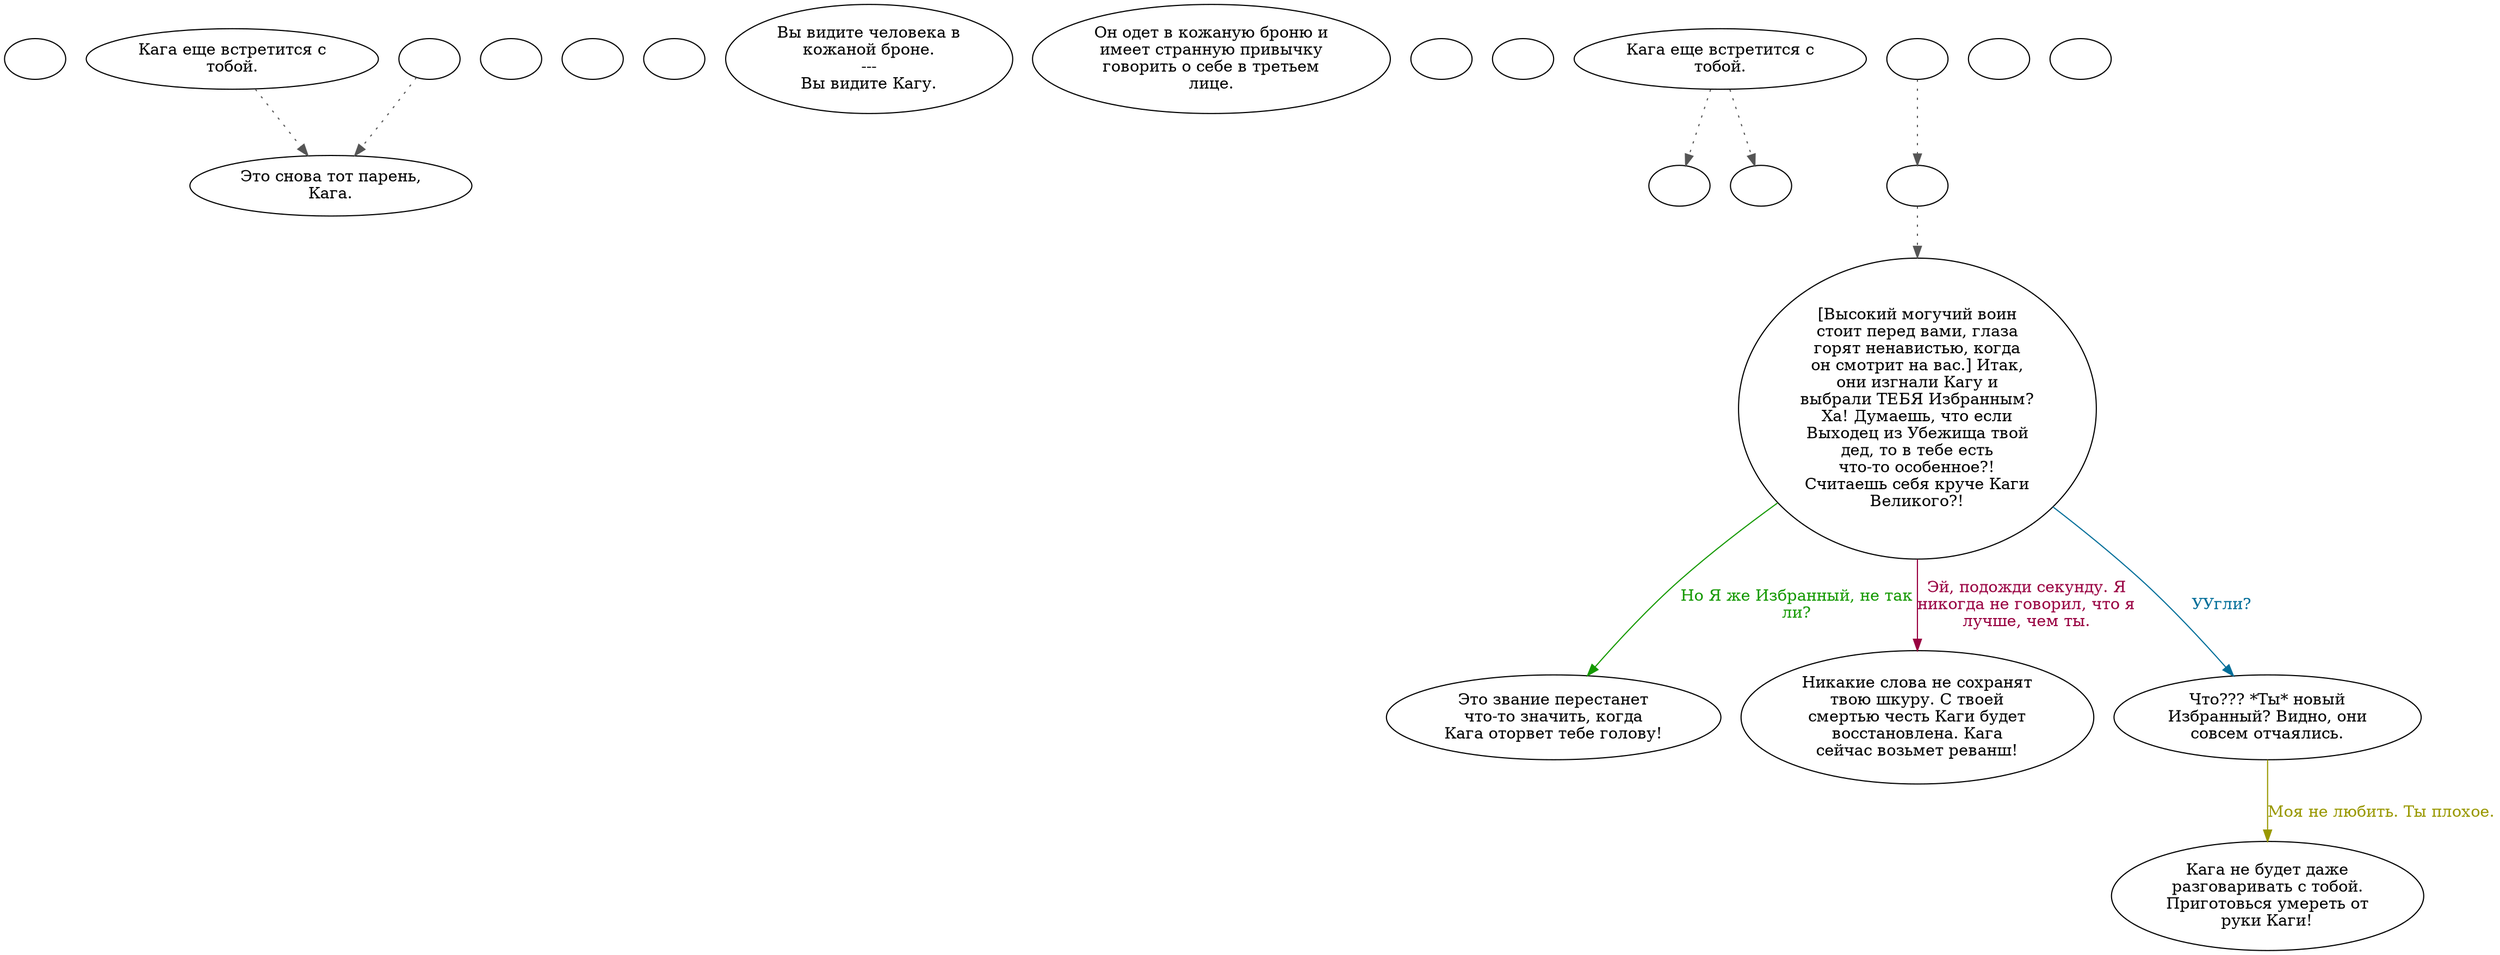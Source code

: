 digraph eckaga2 {
  "start" [style=filled       fillcolor="#FFFFFF"       color="#000000"]
  "start" [label=""]
  "critter_p_proc" [style=filled       fillcolor="#FFFFFF"       color="#000000"]
  "critter_p_proc" -> "do_setup" [style=dotted color="#555555"]
  "critter_p_proc" [label="Кага еще встретится с\nтобой."]
  "pickup_p_proc" [style=filled       fillcolor="#FFFFFF"       color="#000000"]
  "pickup_p_proc" [label=""]
  "talk_p_proc" [style=filled       fillcolor="#FFFFFF"       color="#000000"]
  "talk_p_proc" [label=""]
  "destroy_p_proc" [style=filled       fillcolor="#FFFFFF"       color="#000000"]
  "destroy_p_proc" [label=""]
  "look_at_p_proc" [style=filled       fillcolor="#FFFFFF"       color="#000000"]
  "look_at_p_proc" [label="Вы видите человека в\nкожаной броне.\n---\nВы видите Кагу."]
  "description_p_proc" [style=filled       fillcolor="#FFFFFF"       color="#000000"]
  "description_p_proc" [label="Он одет в кожаную броню и\nимеет странную привычку\nговорить о себе в третьем\nлице."]
  "use_skill_on_p_proc" [style=filled       fillcolor="#FFFFFF"       color="#000000"]
  "use_skill_on_p_proc" [label=""]
  "damage_p_proc" [style=filled       fillcolor="#FFFFFF"       color="#000000"]
  "damage_p_proc" [label=""]
  "do_setup" [style=filled       fillcolor="#FFFFFF"       color="#000000"]
  "do_setup" [label="Это снова тот парень,\nКага."]
  "map_enter_p_proc" [style=filled       fillcolor="#FFFFFF"       color="#000000"]
  "map_enter_p_proc" -> "do_setup" [style=dotted color="#555555"]
  "map_enter_p_proc" [label=""]
  "combat_p_proc" [style=filled       fillcolor="#FFFFFF"       color="#000000"]
  "combat_p_proc" -> "NodeFleeing" [style=dotted color="#555555"]
  "combat_p_proc" -> "NodeFighting" [style=dotted color="#555555"]
  "combat_p_proc" [label="Кага еще встретится с\nтобой."]
  "timed_event_p_proc" [style=filled       fillcolor="#FFFFFF"       color="#000000"]
  "timed_event_p_proc" -> "doSequence" [style=dotted color="#555555"]
  "timed_event_p_proc" [label=""]
  "Node998" [style=filled       fillcolor="#FFFFFF"       color="#000000"]
  "Node998" [label=""]
  "NodeFleeing" [style=filled       fillcolor="#FFFFFF"       color="#000000"]
  "NodeFleeing" [label=""]
  "NodeFighting" [style=filled       fillcolor="#FFFFFF"       color="#000000"]
  "NodeFighting" [label=""]
  "doSequence" [style=filled       fillcolor="#FFFFFF"       color="#000000"]
  "doSequence" -> "Node001" [style=dotted color="#555555"]
  "doSequence" [label=""]
  "Node001" [style=filled       fillcolor="#FFFFFF"       color="#000000"]
  "Node001" [label="[Высокий могучий воин\nстоит перед вами, глаза\nгорят ненавистью, когда\nон смотрит на вас.] Итак,\nони изгнали Кагу и\nвыбрали ТЕБЯ Избранным?\nХа! Думаешь, что если\nВыходец из Убежища твой\nдед, то в тебе есть\nчто-то особенное?!\nСчитаешь себя круче Каги\nВеликого?!"]
  "Node001" -> "Node002" [label="Но Я же Избранный, не так\nли?" color="#149900" fontcolor="#149900"]
  "Node001" -> "Node003" [label="Эй, подожди секунду. Я\nникогда не говорил, что я\nлучше, чем ты." color="#990041" fontcolor="#990041"]
  "Node001" -> "Node004" [label="УУгли?" color="#006E99" fontcolor="#006E99"]
  "Node002" [style=filled       fillcolor="#FFFFFF"       color="#000000"]
  "Node002" [label="Это звание перестанет\nчто-то значить, когда\nКага оторвет тебе голову!"]
  "Node003" [style=filled       fillcolor="#FFFFFF"       color="#000000"]
  "Node003" [label="Никакие слова не сохранят\nтвою шкуру. С твоей\nсмертью честь Каги будет\nвосстановлена. Кага\nсейчас возьмет реванш!"]
  "Node004" [style=filled       fillcolor="#FFFFFF"       color="#000000"]
  "Node004" [label="Что??? *Ты* новый\nИзбранный? Видно, они\nсовсем отчаялись."]
  "Node004" -> "Node005" [label="Моя не любить. Ты плохое." color="#999800" fontcolor="#999800"]
  "Node005" [style=filled       fillcolor="#FFFFFF"       color="#000000"]
  "Node005" [label="Кага не будет даже\nразговаривать с тобой.\nПриготовься умереть от\nруки Каги!"]
  "map_exit_p_proc" [style=filled       fillcolor="#FFFFFF"       color="#000000"]
  "map_exit_p_proc" [label=""]
}